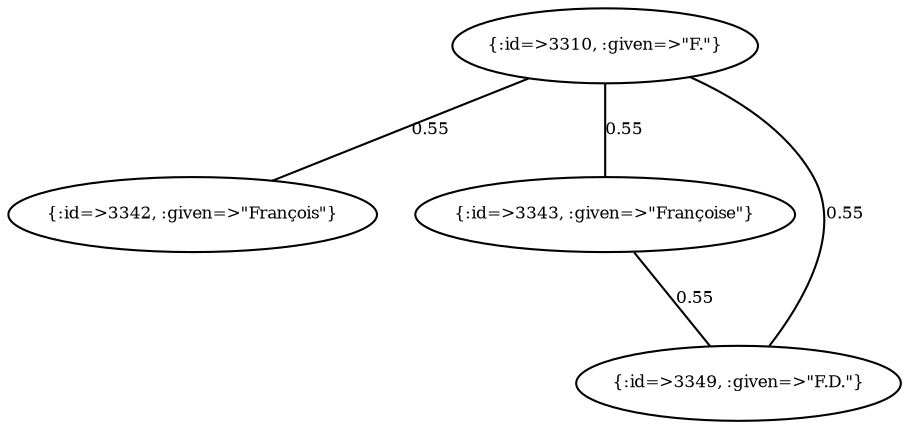 graph Collector__WeightedGraph {
    "{:id=>3310, :given=>\"F.\"}" [
        fontsize = 8,
        label = "{:id=>3310, :given=>\"F.\"}"
    ]

    "{:id=>3342, :given=>\"François\"}" [
        fontsize = 8,
        label = "{:id=>3342, :given=>\"François\"}"
    ]

    "{:id=>3343, :given=>\"Françoise\"}" [
        fontsize = 8,
        label = "{:id=>3343, :given=>\"Françoise\"}"
    ]

    "{:id=>3349, :given=>\"F.D.\"}" [
        fontsize = 8,
        label = "{:id=>3349, :given=>\"F.D.\"}"
    ]

    "{:id=>3310, :given=>\"F.\"}" -- "{:id=>3342, :given=>\"François\"}" [
        fontsize = 8,
        label = 0.55
    ]

    "{:id=>3310, :given=>\"F.\"}" -- "{:id=>3343, :given=>\"Françoise\"}" [
        fontsize = 8,
        label = 0.55
    ]

    "{:id=>3310, :given=>\"F.\"}" -- "{:id=>3349, :given=>\"F.D.\"}" [
        fontsize = 8,
        label = 0.55
    ]

    "{:id=>3343, :given=>\"Françoise\"}" -- "{:id=>3349, :given=>\"F.D.\"}" [
        fontsize = 8,
        label = 0.55
    ]
}

